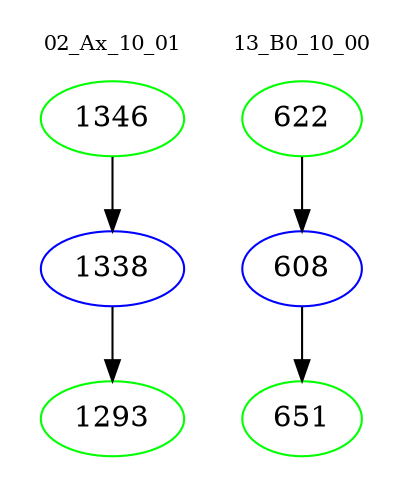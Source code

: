 digraph{
subgraph cluster_0 {
color = white
label = "02_Ax_10_01";
fontsize=10;
T0_1346 [label="1346", color="green"]
T0_1346 -> T0_1338 [color="black"]
T0_1338 [label="1338", color="blue"]
T0_1338 -> T0_1293 [color="black"]
T0_1293 [label="1293", color="green"]
}
subgraph cluster_1 {
color = white
label = "13_B0_10_00";
fontsize=10;
T1_622 [label="622", color="green"]
T1_622 -> T1_608 [color="black"]
T1_608 [label="608", color="blue"]
T1_608 -> T1_651 [color="black"]
T1_651 [label="651", color="green"]
}
}
